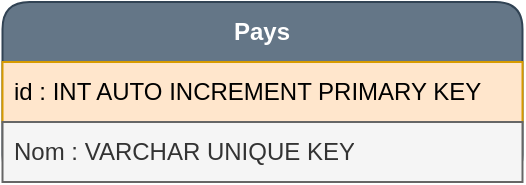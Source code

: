 <mxfile version="20.6.0" type="device"><diagram id="xifAt1RxkmF4BKWmO9lf" name="Page-1"><mxGraphModel dx="1635" dy="-331" grid="1" gridSize="10" guides="1" tooltips="1" connect="1" arrows="1" fold="1" page="1" pageScale="1" pageWidth="827" pageHeight="1169" math="0" shadow="0"><root><mxCell id="0"/><mxCell id="1" parent="0"/><mxCell id="3XHTfAwG9UXhCb2sF--X-1" value="&lt;b&gt;Pays&lt;/b&gt;" style="swimlane;fontStyle=0;childLayout=stackLayout;horizontal=1;startSize=30;horizontalStack=0;resizeParent=1;resizeParentMax=0;resizeLast=0;collapsible=1;marginBottom=0;whiteSpace=wrap;html=1;rounded=1;fillColor=#647687;fontColor=#ffffff;strokeColor=#314354;" vertex="1" parent="1"><mxGeometry x="369.25" y="1530" width="260" height="90" as="geometry"/></mxCell><mxCell id="3XHTfAwG9UXhCb2sF--X-2" value="id : INT AUTO INCREMENT PRIMARY KEY" style="text;strokeColor=#d79b00;fillColor=#ffe6cc;align=left;verticalAlign=middle;spacingLeft=4;spacingRight=4;overflow=hidden;points=[[0,0.5],[1,0.5]];portConstraint=eastwest;rotatable=0;whiteSpace=wrap;html=1;" vertex="1" parent="3XHTfAwG9UXhCb2sF--X-1"><mxGeometry y="30" width="260" height="30" as="geometry"/></mxCell><mxCell id="3XHTfAwG9UXhCb2sF--X-3" value="Nom : VARCHAR UNIQUE KEY" style="text;strokeColor=#666666;fillColor=#f5f5f5;align=left;verticalAlign=middle;spacingLeft=4;spacingRight=4;overflow=hidden;points=[[0,0.5],[1,0.5]];portConstraint=eastwest;rotatable=0;whiteSpace=wrap;html=1;fontColor=#333333;" vertex="1" parent="3XHTfAwG9UXhCb2sF--X-1"><mxGeometry y="60" width="260" height="30" as="geometry"/></mxCell></root></mxGraphModel></diagram></mxfile>